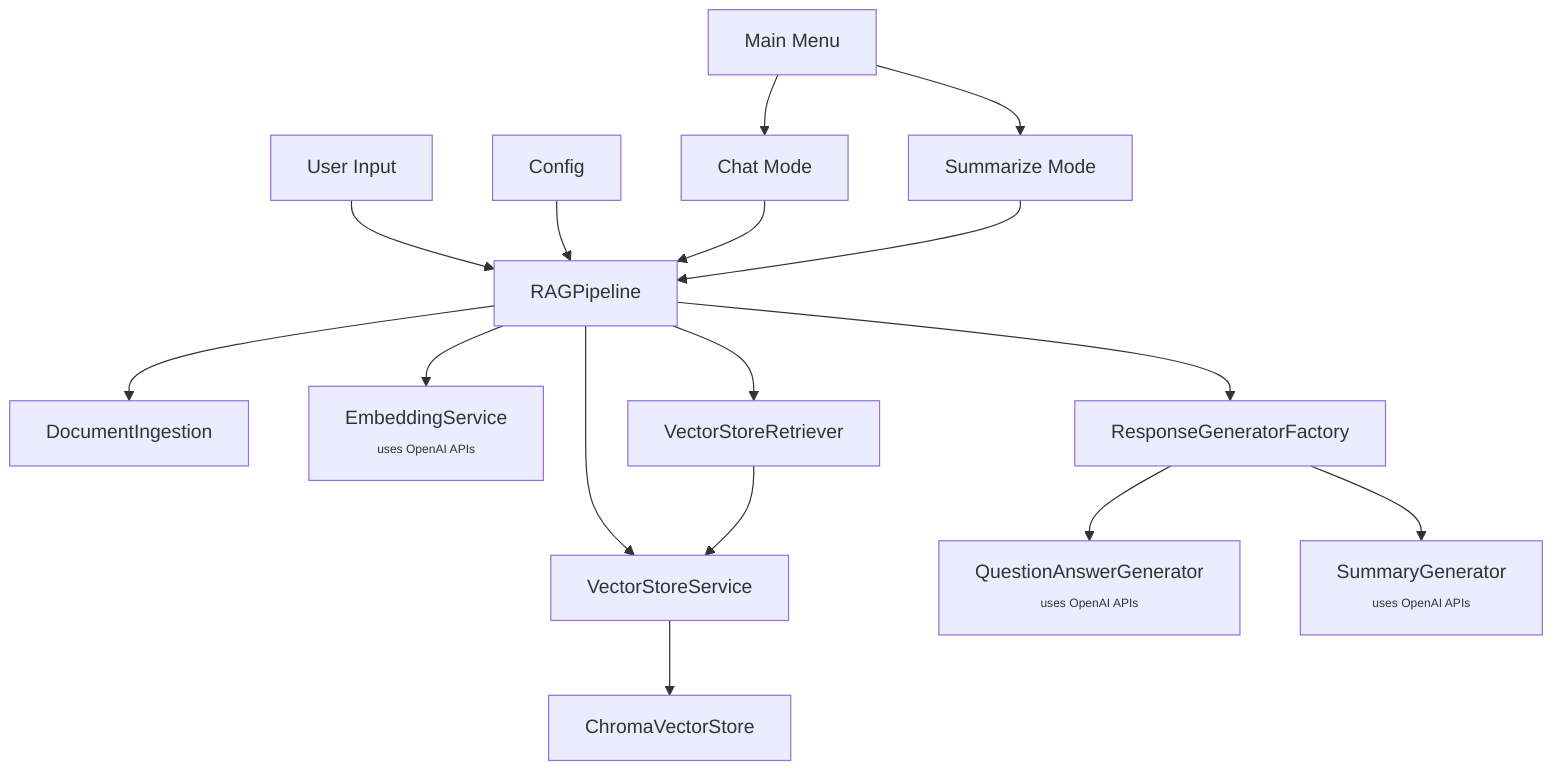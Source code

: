 ---
config:
  look: classic
  theme: default
---
graph TD
    A[User Input] --> B[RAGPipeline]
    B --> C[DocumentIngestion]
    B --> D[EmbeddingService]
    B --> E[VectorStoreService]
    E --> F[ChromaVectorStore]
    B --> G[ResponseGeneratorFactory]
    G --> H[QuestionAnswerGenerator]
    G --> I[SummaryGenerator]
    B --> J[VectorStoreRetriever]
    J --> E
    L[Config] --> B
    N[Main Menu] --> O[Chat Mode]
    N --> P[Summarize Mode]
    O --> B
    P --> B
    D[EmbeddingService<br><font size=1>uses OpenAI APIs</font>]
    H[QuestionAnswerGenerator<br><font size=1>uses OpenAI APIs</font>]
    I[SummaryGenerator<br><font size=1>uses OpenAI APIs</font>]